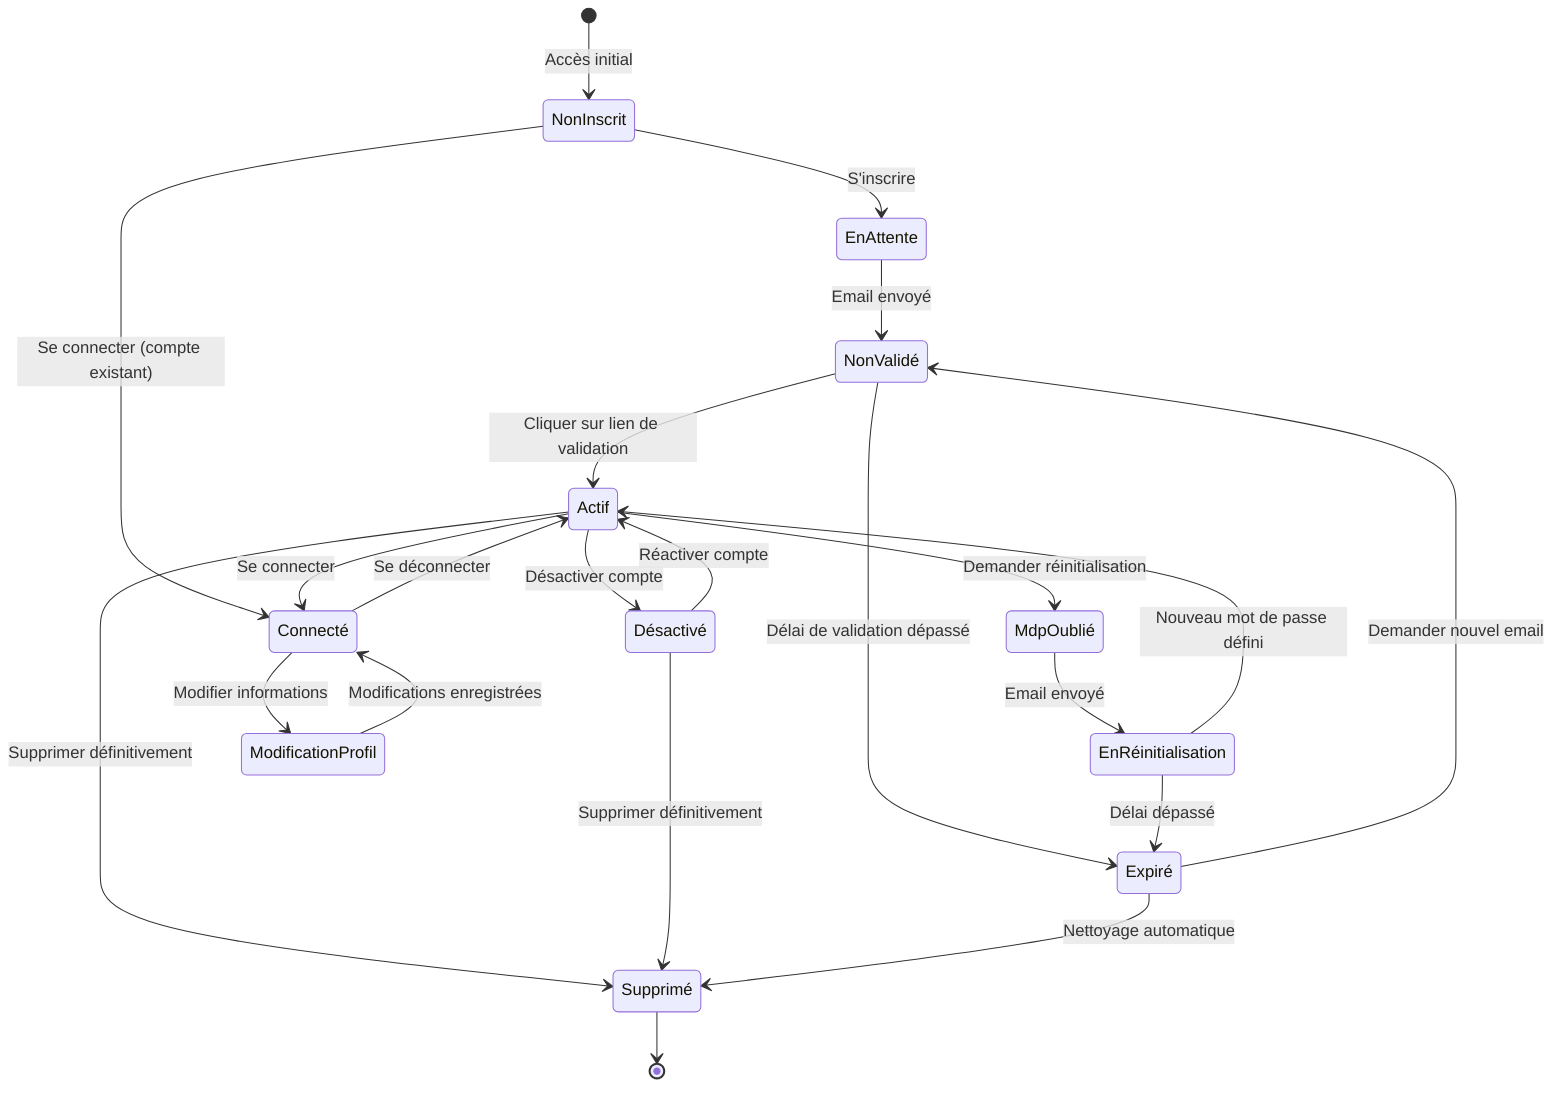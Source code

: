 stateDiagram-v2
    [*] --> NonInscrit: Accès initial
    
    NonInscrit --> EnAttente: S'inscrire
    NonInscrit --> Connecté: Se connecter (compte existant)
    
    EnAttente --> NonValidé: Email envoyé
    NonValidé --> Actif: Cliquer sur lien de validation
    NonValidé --> Expiré: Délai de validation dépassé
    
    Expiré --> NonValidé: Demander nouvel email
    
    Actif --> Connecté: Se connecter
    Actif --> MdpOublié: Demander réinitialisation
    
    MdpOublié --> EnRéinitialisation: Email envoyé
    EnRéinitialisation --> Actif: Nouveau mot de passe défini
    EnRéinitialisation --> Expiré: Délai dépassé
    
    Connecté --> Actif: Se déconnecter
    Connecté --> ModificationProfil: Modifier informations
    ModificationProfil --> Connecté: Modifications enregistrées
    
    Actif --> Désactivé: Désactiver compte
    Désactivé --> Actif: Réactiver compte
    
    Actif --> Supprimé: Supprimer définitivement
    Désactivé --> Supprimé: Supprimer définitivement
    Expiré --> Supprimé: Nettoyage automatique
    
    Supprimé --> [*]